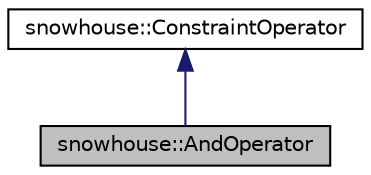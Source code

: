 digraph "snowhouse::AndOperator"
{
 // INTERACTIVE_SVG=YES
  edge [fontname="Helvetica",fontsize="10",labelfontname="Helvetica",labelfontsize="10"];
  node [fontname="Helvetica",fontsize="10",shape=record];
  Node2 [label="snowhouse::AndOperator",height=0.2,width=0.4,color="black", fillcolor="grey75", style="filled", fontcolor="black"];
  Node3 -> Node2 [dir="back",color="midnightblue",fontsize="10",style="solid",fontname="Helvetica"];
  Node3 [label="snowhouse::ConstraintOperator",height=0.2,width=0.4,color="black", fillcolor="white", style="filled",URL="$structsnowhouse_1_1ConstraintOperator.html"];
}
